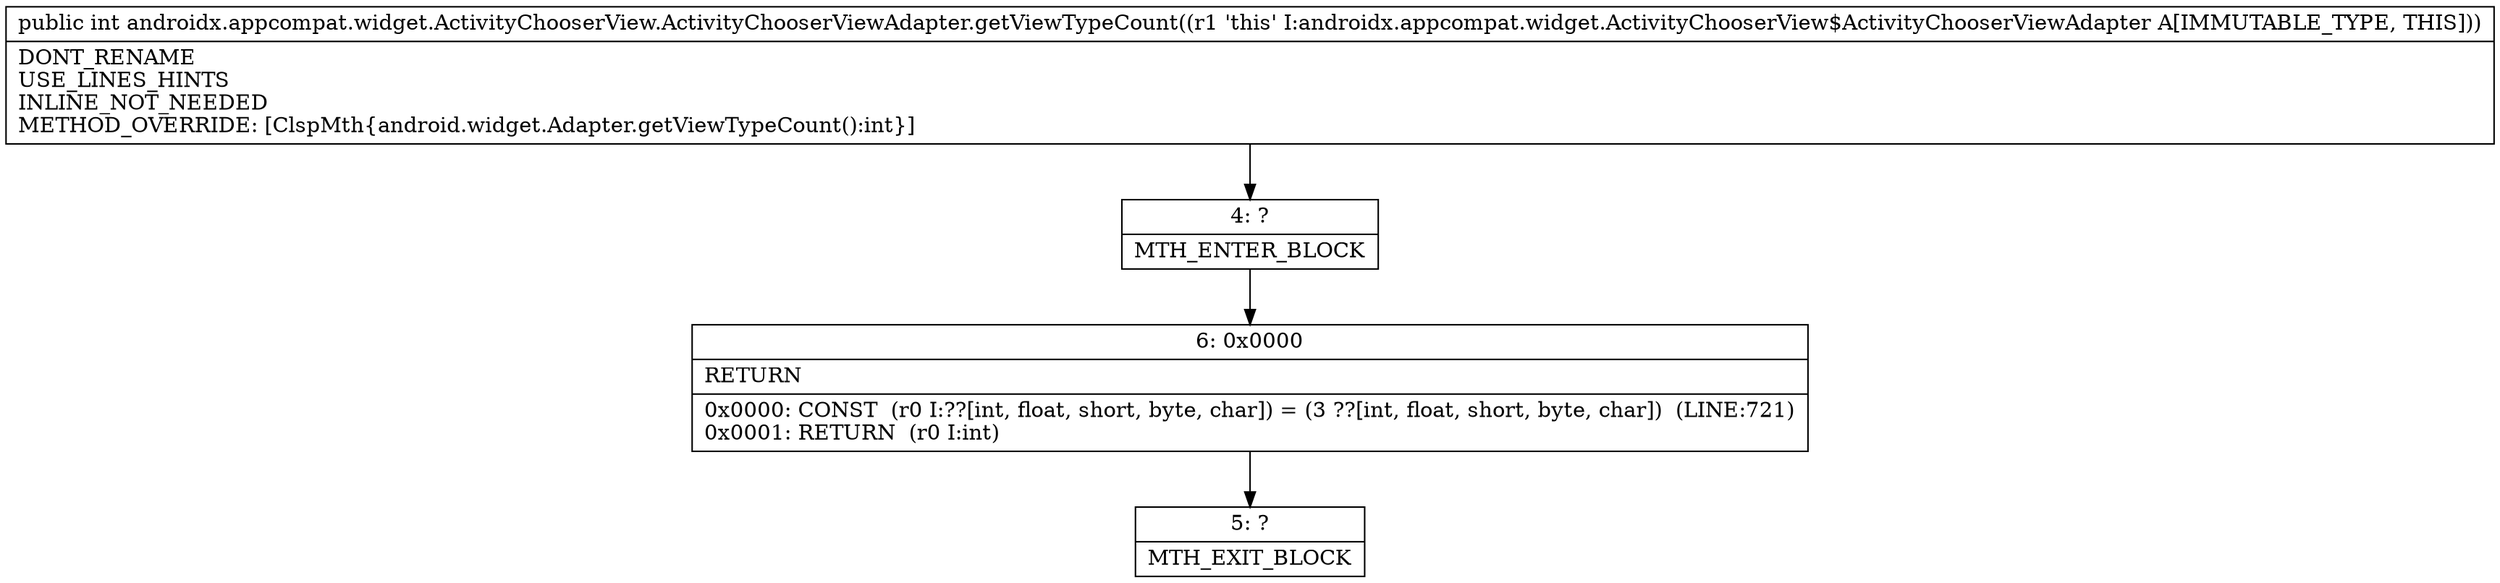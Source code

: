digraph "CFG forandroidx.appcompat.widget.ActivityChooserView.ActivityChooserViewAdapter.getViewTypeCount()I" {
Node_4 [shape=record,label="{4\:\ ?|MTH_ENTER_BLOCK\l}"];
Node_6 [shape=record,label="{6\:\ 0x0000|RETURN\l|0x0000: CONST  (r0 I:??[int, float, short, byte, char]) = (3 ??[int, float, short, byte, char])  (LINE:721)\l0x0001: RETURN  (r0 I:int) \l}"];
Node_5 [shape=record,label="{5\:\ ?|MTH_EXIT_BLOCK\l}"];
MethodNode[shape=record,label="{public int androidx.appcompat.widget.ActivityChooserView.ActivityChooserViewAdapter.getViewTypeCount((r1 'this' I:androidx.appcompat.widget.ActivityChooserView$ActivityChooserViewAdapter A[IMMUTABLE_TYPE, THIS]))  | DONT_RENAME\lUSE_LINES_HINTS\lINLINE_NOT_NEEDED\lMETHOD_OVERRIDE: [ClspMth\{android.widget.Adapter.getViewTypeCount():int\}]\l}"];
MethodNode -> Node_4;Node_4 -> Node_6;
Node_6 -> Node_5;
}

